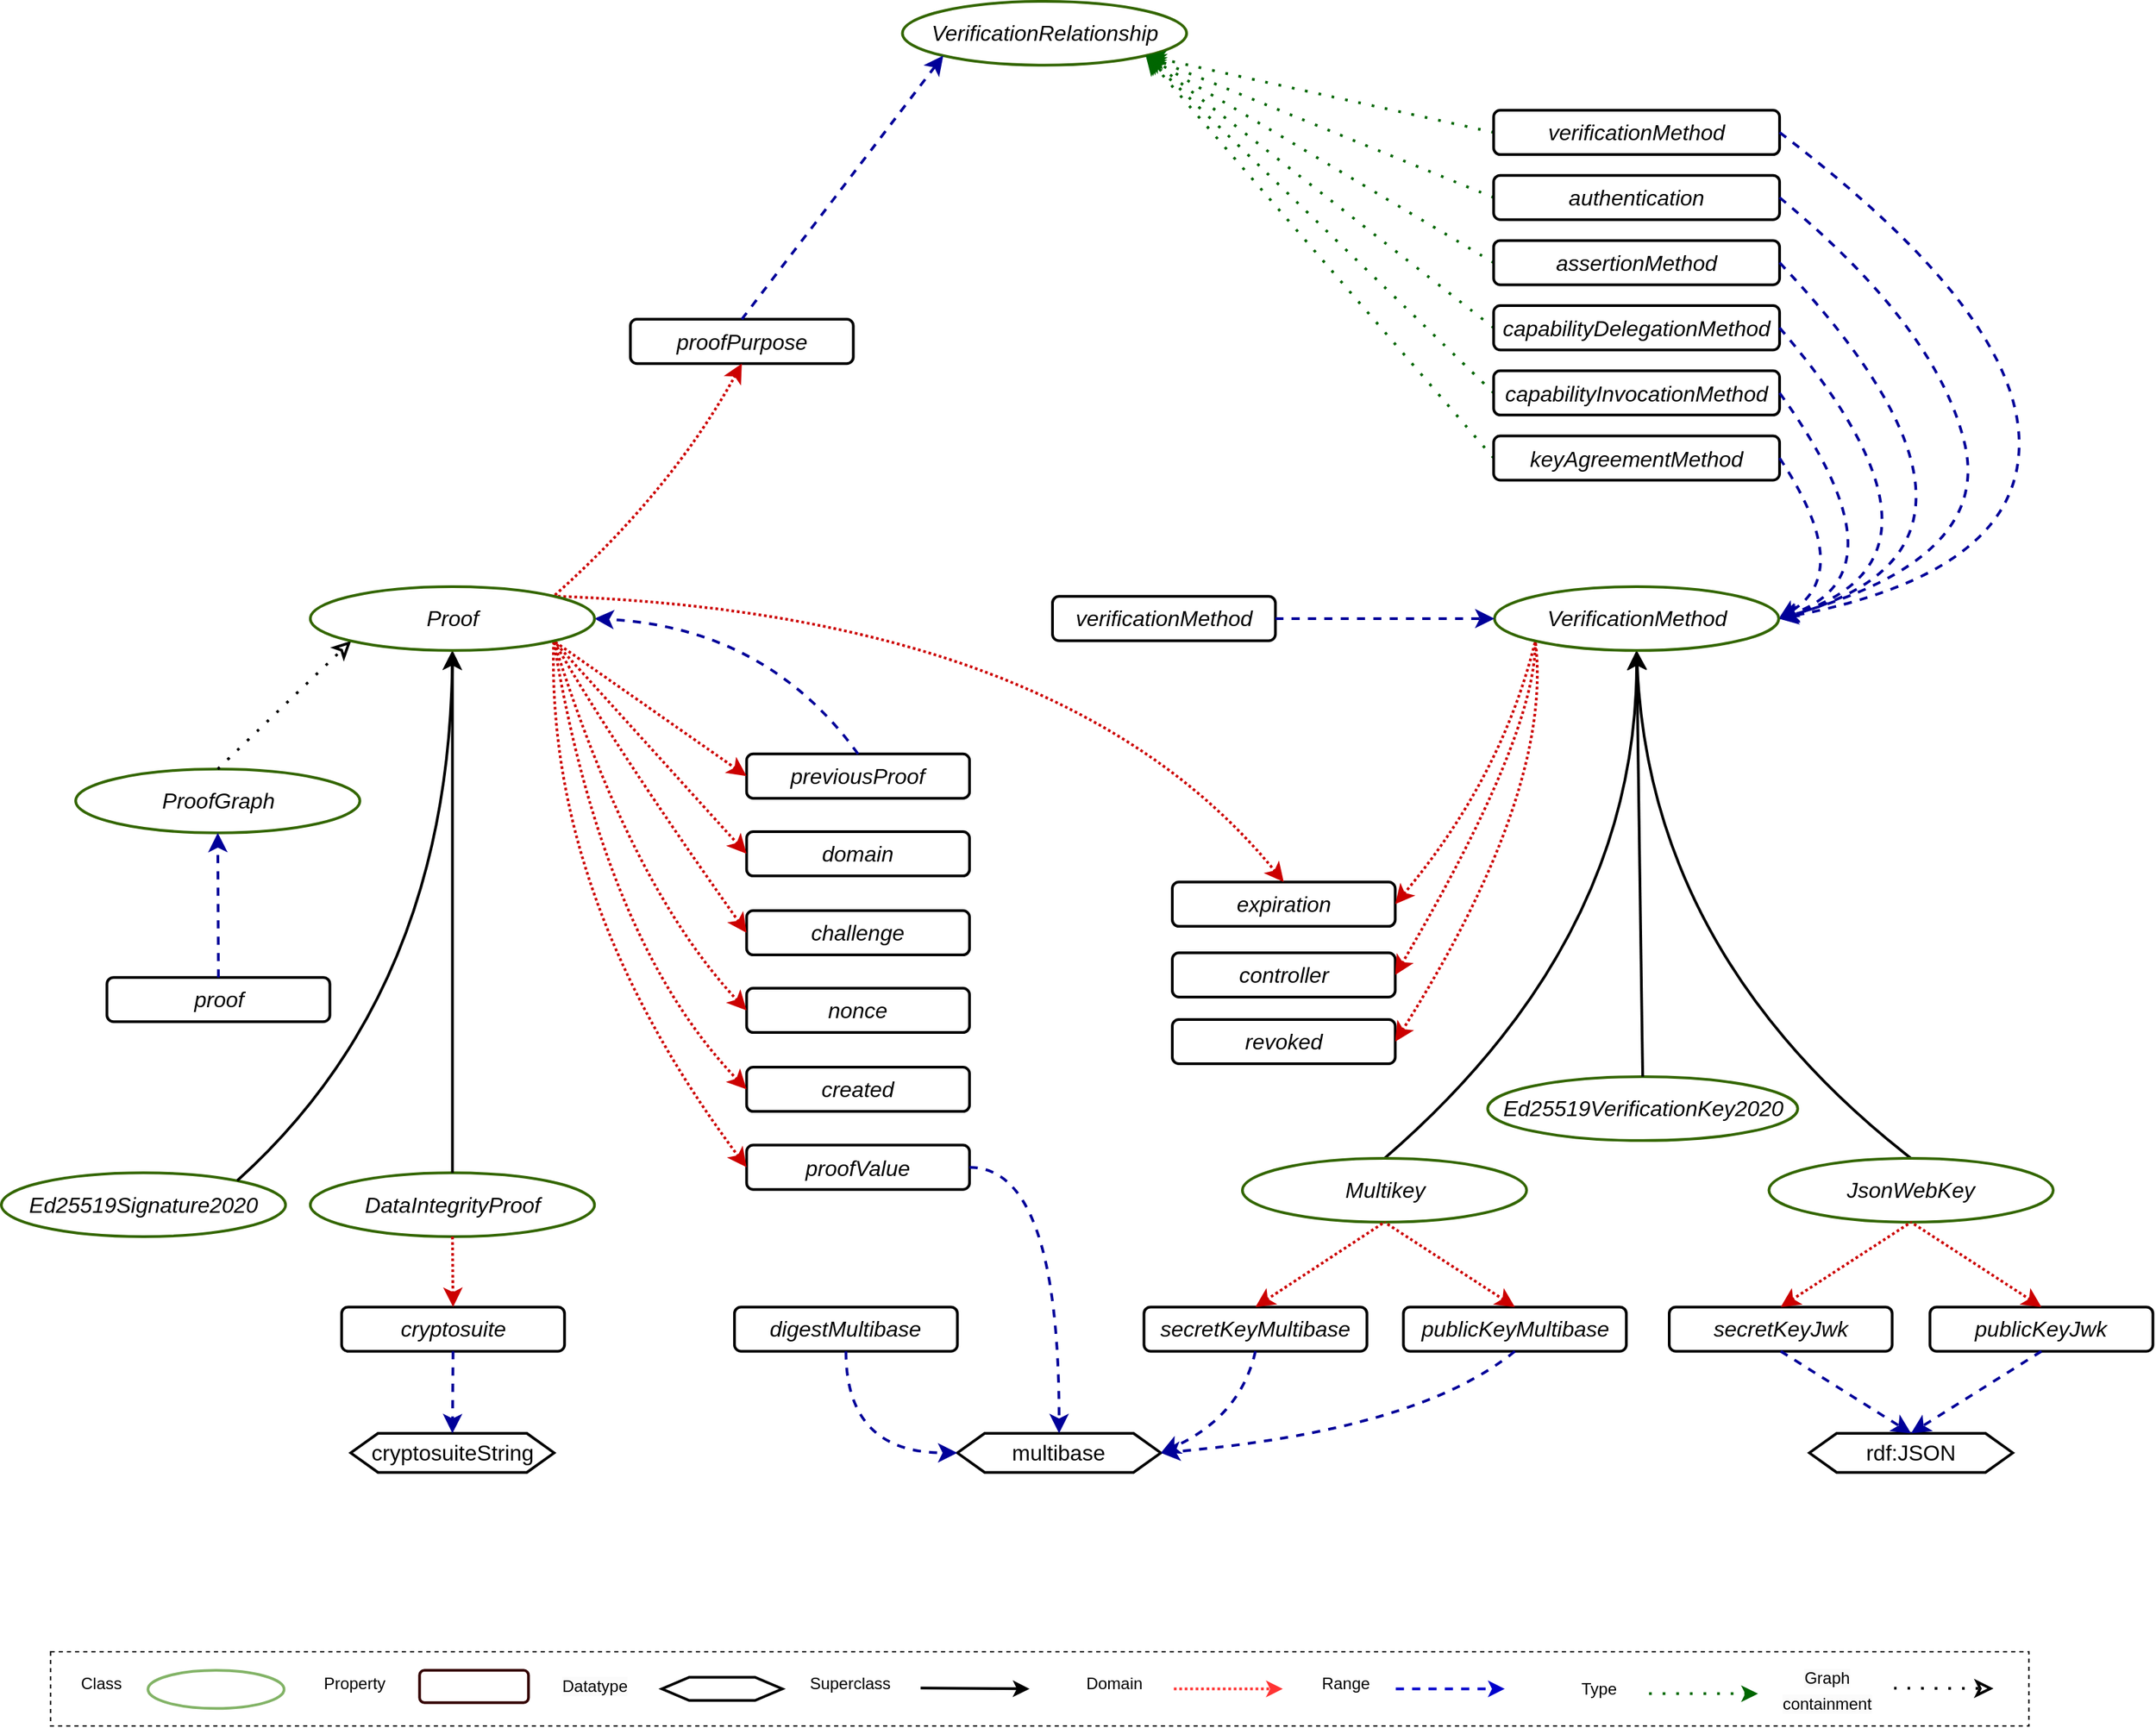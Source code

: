 <mxfile version="24.0.4" type="device">
  <diagram name="Page-1" id="hQ0IBVJ5jpEcegRt-_B3">
    <mxGraphModel dx="2044" dy="2169" grid="1" gridSize="10" guides="1" tooltips="1" connect="1" arrows="1" fold="1" page="1" pageScale="1" pageWidth="1600" pageHeight="900" math="0" shadow="0">
      <root>
        <mxCell id="0" />
        <mxCell id="1" parent="0" />
        <mxCell id="lNdu0edYDnSajEhI0VVL-20" value="" style="group" parent="1" vertex="1" connectable="0">
          <mxGeometry x="44.164" y="812.5" width="1460" height="54.5" as="geometry" />
        </mxCell>
        <mxCell id="Uf8WLKuzS3drS_BCJ-BJ-84" value="" style="rounded=0;whiteSpace=wrap;html=1;fillColor=none;dashed=1;" parent="lNdu0edYDnSajEhI0VVL-20" vertex="1">
          <mxGeometry width="1453" height="54.5" as="geometry" />
        </mxCell>
        <mxCell id="Uf8WLKuzS3drS_BCJ-BJ-108" value="" style="group" parent="lNdu0edYDnSajEhI0VVL-20" vertex="1" connectable="0">
          <mxGeometry x="1270" y="7.25" width="190" height="40" as="geometry" />
        </mxCell>
        <mxCell id="Uf8WLKuzS3drS_BCJ-BJ-109" style="edgeStyle=none;curved=1;rounded=0;orthogonalLoop=1;jettySize=auto;html=1;fontSize=12;startSize=8;endSize=8;dashed=1;dashPattern=1 4;strokeWidth=2;endArrow=classic;endFill=0;" parent="Uf8WLKuzS3drS_BCJ-BJ-108" edge="1">
          <mxGeometry relative="1" as="geometry">
            <mxPoint x="84" y="19.5" as="sourcePoint" />
            <mxPoint x="157" y="19.72" as="targetPoint" />
          </mxGeometry>
        </mxCell>
        <mxCell id="Uf8WLKuzS3drS_BCJ-BJ-110" value="&lt;span style=&quot;color: rgb(0, 0, 0); font-family: Helvetica; font-size: 12px; font-style: normal; font-variant-ligatures: normal; font-variant-caps: normal; font-weight: 400; letter-spacing: normal; orphans: 2; text-indent: 0px; text-transform: none; widows: 2; word-spacing: 0px; -webkit-text-stroke-width: 0px; background-color: rgb(251, 251, 251); text-decoration-thickness: initial; text-decoration-style: initial; text-decoration-color: initial; float: none; display: inline !important;&quot;&gt;Graph containment&lt;/span&gt;" style="text;whiteSpace=wrap;html=1;fontSize=16;align=center;" parent="Uf8WLKuzS3drS_BCJ-BJ-108" vertex="1">
          <mxGeometry y="-6" width="70" height="40" as="geometry" />
        </mxCell>
        <mxCell id="Uf8WLKuzS3drS_BCJ-BJ-87" value="" style="group" parent="lNdu0edYDnSajEhI0VVL-20" vertex="1" connectable="0">
          <mxGeometry x="11.5" y="8.688" width="160" height="37.125" as="geometry" />
        </mxCell>
        <mxCell id="Uf8WLKuzS3drS_BCJ-BJ-88" value="" style="ellipse;whiteSpace=wrap;html=1;fillColor=none;strokeColor=#82b366;strokeWidth=2;" parent="Uf8WLKuzS3drS_BCJ-BJ-87" vertex="1">
          <mxGeometry x="60" y="4.95" width="100" height="28.005" as="geometry" />
        </mxCell>
        <mxCell id="Uf8WLKuzS3drS_BCJ-BJ-89" value="Class" style="text;html=1;align=center;verticalAlign=middle;resizable=0;points=[];autosize=1;strokeColor=none;fillColor=none;" parent="Uf8WLKuzS3drS_BCJ-BJ-87" vertex="1">
          <mxGeometry width="50" height="30" as="geometry" />
        </mxCell>
        <mxCell id="Uf8WLKuzS3drS_BCJ-BJ-90" value="" style="group" parent="lNdu0edYDnSajEhI0VVL-20" vertex="1" connectable="0">
          <mxGeometry x="188" y="8.688" width="170" height="37.125" as="geometry" />
        </mxCell>
        <mxCell id="Uf8WLKuzS3drS_BCJ-BJ-91" value="" style="rounded=1;whiteSpace=wrap;html=1;fillColor=none;strokeColor=#330000;strokeWidth=2;" parent="Uf8WLKuzS3drS_BCJ-BJ-90" vertex="1">
          <mxGeometry x="83" y="4.95" width="80" height="23.686" as="geometry" />
        </mxCell>
        <mxCell id="Uf8WLKuzS3drS_BCJ-BJ-92" value="Property" style="text;html=1;align=center;verticalAlign=middle;resizable=0;points=[];autosize=1;strokeColor=none;fillColor=none;" parent="Uf8WLKuzS3drS_BCJ-BJ-90" vertex="1">
          <mxGeometry width="70" height="30" as="geometry" />
        </mxCell>
        <mxCell id="Uf8WLKuzS3drS_BCJ-BJ-93" value="" style="group" parent="lNdu0edYDnSajEhI0VVL-20" vertex="1" connectable="0">
          <mxGeometry x="552" y="8.688" width="170" height="37.125" as="geometry" />
        </mxCell>
        <mxCell id="Uf8WLKuzS3drS_BCJ-BJ-94" value="" style="endArrow=classic;html=1;rounded=0;endFill=1;strokeWidth=2;" parent="Uf8WLKuzS3drS_BCJ-BJ-93" edge="1">
          <mxGeometry width="50" height="50" relative="1" as="geometry">
            <mxPoint x="87" y="17.944" as="sourcePoint" />
            <mxPoint x="167" y="18.562" as="targetPoint" />
          </mxGeometry>
        </mxCell>
        <mxCell id="Uf8WLKuzS3drS_BCJ-BJ-95" value="Superclass" style="text;html=1;align=center;verticalAlign=middle;resizable=0;points=[];autosize=1;strokeColor=none;fillColor=none;" parent="Uf8WLKuzS3drS_BCJ-BJ-93" vertex="1">
          <mxGeometry x="-5" width="80" height="30" as="geometry" />
        </mxCell>
        <mxCell id="Uf8WLKuzS3drS_BCJ-BJ-96" value="" style="group" parent="lNdu0edYDnSajEhI0VVL-20" vertex="1" connectable="0">
          <mxGeometry x="751" y="8.688" width="136" height="37.125" as="geometry" />
        </mxCell>
        <mxCell id="Uf8WLKuzS3drS_BCJ-BJ-97" style="edgeStyle=orthogonalEdgeStyle;rounded=0;orthogonalLoop=1;jettySize=auto;html=1;startArrow=none;startFill=0;endArrow=classic;endFill=1;strokeColor=#FF3333;dashed=1;exitX=1;exitY=0.5;exitDx=0;exitDy=0;strokeWidth=2;dashPattern=1 1;" parent="Uf8WLKuzS3drS_BCJ-BJ-96" edge="1">
          <mxGeometry relative="1" as="geometry">
            <mxPoint x="74" y="18.562" as="sourcePoint" />
            <mxPoint x="154" y="18.562" as="targetPoint" />
            <Array as="points">
              <mxPoint x="130" y="18.562" />
              <mxPoint x="130" y="18.562" />
            </Array>
          </mxGeometry>
        </mxCell>
        <mxCell id="Uf8WLKuzS3drS_BCJ-BJ-98" value="Domain" style="text;html=1;align=center;verticalAlign=middle;resizable=0;points=[];autosize=1;strokeColor=none;fillColor=none;" parent="Uf8WLKuzS3drS_BCJ-BJ-96" vertex="1">
          <mxGeometry width="60" height="30" as="geometry" />
        </mxCell>
        <mxCell id="Uf8WLKuzS3drS_BCJ-BJ-99" value="" style="group" parent="lNdu0edYDnSajEhI0VVL-20" vertex="1" connectable="0">
          <mxGeometry x="921" y="8.688" width="160" height="37.125" as="geometry" />
        </mxCell>
        <mxCell id="Uf8WLKuzS3drS_BCJ-BJ-100" style="edgeStyle=orthogonalEdgeStyle;rounded=0;orthogonalLoop=1;jettySize=auto;html=1;dashed=1;strokeColor=#0000CC;entryX=0;entryY=0.5;entryDx=0;entryDy=0;strokeWidth=2;" parent="Uf8WLKuzS3drS_BCJ-BJ-99" edge="1">
          <mxGeometry relative="1" as="geometry">
            <mxPoint x="67" y="18.562" as="sourcePoint" />
            <mxPoint x="147" y="18.562" as="targetPoint" />
          </mxGeometry>
        </mxCell>
        <mxCell id="Uf8WLKuzS3drS_BCJ-BJ-101" value="Range" style="text;html=1;align=center;verticalAlign=middle;resizable=0;points=[];autosize=1;strokeColor=none;fillColor=none;" parent="Uf8WLKuzS3drS_BCJ-BJ-99" vertex="1">
          <mxGeometry width="60" height="30" as="geometry" />
        </mxCell>
        <mxCell id="Uf8WLKuzS3drS_BCJ-BJ-113" value="" style="group" parent="lNdu0edYDnSajEhI0VVL-20" vertex="1" connectable="0">
          <mxGeometry x="374" y="7.25" width="163.4" height="40" as="geometry" />
        </mxCell>
        <UserObject label="" id="Uf8WLKuzS3drS_BCJ-BJ-111">
          <mxCell style="shape=hexagon;perimeter=hexagonPerimeter2;whiteSpace=wrap;html=1;fixedSize=1;fontSize=16;fillColor=none;strokeWidth=2;" parent="Uf8WLKuzS3drS_BCJ-BJ-113" vertex="1">
            <mxGeometry x="75" y="11.5" width="88.4" height="17" as="geometry" />
          </mxCell>
        </UserObject>
        <mxCell id="Uf8WLKuzS3drS_BCJ-BJ-112" value="&lt;span style=&quot;color: rgb(0, 0, 0); font-family: Helvetica; font-size: 12px; font-style: normal; font-variant-ligatures: normal; font-variant-caps: normal; font-weight: 400; letter-spacing: normal; orphans: 2; text-align: center; text-indent: 0px; text-transform: none; widows: 2; word-spacing: 0px; -webkit-text-stroke-width: 0px; background-color: rgb(251, 251, 251); text-decoration-thickness: initial; text-decoration-style: initial; text-decoration-color: initial; float: none; display: inline !important;&quot;&gt;Datatype&lt;/span&gt;" style="text;whiteSpace=wrap;html=1;fontSize=16;" parent="Uf8WLKuzS3drS_BCJ-BJ-113" vertex="1">
          <mxGeometry width="90" height="40" as="geometry" />
        </mxCell>
        <mxCell id="lNdu0edYDnSajEhI0VVL-19" value="" style="group" parent="lNdu0edYDnSajEhI0VVL-20" vertex="1" connectable="0">
          <mxGeometry x="1112" y="12.25" width="142" height="30" as="geometry" />
        </mxCell>
        <mxCell id="lNdu0edYDnSajEhI0VVL-17" style="edgeStyle=orthogonalEdgeStyle;rounded=0;orthogonalLoop=1;jettySize=auto;html=1;dashed=1;strokeColor=#006601;entryX=0;entryY=0.5;entryDx=0;entryDy=0;strokeWidth=2;dashPattern=1 4;" parent="lNdu0edYDnSajEhI0VVL-19" edge="1">
          <mxGeometry relative="1" as="geometry">
            <mxPoint x="62" y="18.562" as="sourcePoint" />
            <mxPoint x="142" y="18.562" as="targetPoint" />
          </mxGeometry>
        </mxCell>
        <mxCell id="lNdu0edYDnSajEhI0VVL-18" value="Type" style="text;html=1;align=center;verticalAlign=middle;resizable=0;points=[];autosize=1;strokeColor=none;fillColor=none;" parent="lNdu0edYDnSajEhI0VVL-19" vertex="1">
          <mxGeometry width="50" height="30" as="geometry" />
        </mxCell>
        <UserObject label="&lt;i&gt;controller&lt;/i&gt;" link="https://w3id.org/security#controller" id="Uf8WLKuzS3drS_BCJ-BJ-44">
          <mxCell style="rounded=1;whiteSpace=wrap;html=1;fontSize=16;fillColor=none;strokeWidth=2;" parent="1" vertex="1">
            <mxGeometry x="868.004" y="298.997" width="163.731" height="32.537" as="geometry" />
          </mxCell>
        </UserObject>
        <UserObject label="&lt;i&gt;revoked&lt;/i&gt;" link="https://w3id.org/security#revoked" id="Uf8WLKuzS3drS_BCJ-BJ-45">
          <mxCell style="rounded=1;whiteSpace=wrap;html=1;fontSize=16;fillColor=none;strokeWidth=2;" parent="1" vertex="1">
            <mxGeometry x="868.004" y="347.995" width="163.731" height="32.537" as="geometry" />
          </mxCell>
        </UserObject>
        <mxCell id="Uf8WLKuzS3drS_BCJ-BJ-54" value="" style="endArrow=none;html=1;rounded=0;fontSize=12;startSize=8;endSize=8;curved=1;exitX=1;exitY=0.5;exitDx=0;exitDy=0;entryX=0;entryY=1;entryDx=0;entryDy=0;dashed=1;strokeWidth=2;strokeColor=#CC0000;endFill=0;startArrow=classic;startFill=1;dashPattern=1 1;" parent="1" source="Uf8WLKuzS3drS_BCJ-BJ-44" target="Uf8WLKuzS3drS_BCJ-BJ-37" edge="1">
          <mxGeometry width="50" height="50" relative="1" as="geometry">
            <mxPoint x="1394.789" y="336.226" as="sourcePoint" />
            <mxPoint x="1216.695" y="336.226" as="targetPoint" />
            <Array as="points">
              <mxPoint x="1135" y="140" />
            </Array>
          </mxGeometry>
        </mxCell>
        <mxCell id="Uf8WLKuzS3drS_BCJ-BJ-55" value="" style="endArrow=none;html=1;rounded=0;fontSize=12;startSize=8;endSize=8;curved=1;exitX=1;exitY=0.5;exitDx=0;exitDy=0;entryX=0;entryY=1;entryDx=0;entryDy=0;dashed=1;strokeWidth=2;strokeColor=#CC0000;endFill=0;startArrow=classic;startFill=1;dashPattern=1 1;" parent="1" source="Uf8WLKuzS3drS_BCJ-BJ-45" target="Uf8WLKuzS3drS_BCJ-BJ-37" edge="1">
          <mxGeometry width="50" height="50" relative="1" as="geometry">
            <mxPoint x="1509.688" y="345.795" as="sourcePoint" />
            <mxPoint x="1331.594" y="345.795" as="targetPoint" />
            <Array as="points">
              <mxPoint x="1148" y="180" />
            </Array>
          </mxGeometry>
        </mxCell>
        <UserObject label="&lt;i&gt;Ed25519VerificationKey2020&lt;/i&gt;" link="https://w3id.org/security#Ed25519VerificationKey2020" id="Uf8WLKuzS3drS_BCJ-BJ-56">
          <mxCell style="ellipse;whiteSpace=wrap;html=1;fontSize=16;fillColor=none;strokeWidth=2;strokeColor=#336600;" parent="1" vertex="1">
            <mxGeometry x="1099.67" y="390" width="227.68" height="46.89" as="geometry" />
          </mxCell>
        </UserObject>
        <mxCell id="Uf8WLKuzS3drS_BCJ-BJ-78" value="" style="endArrow=classic;html=1;rounded=0;fontSize=12;startSize=8;endSize=8;curved=1;exitX=0.5;exitY=0;exitDx=0;exitDy=0;strokeWidth=2;entryX=0.5;entryY=1;entryDx=0;entryDy=0;" parent="1" source="Uf8WLKuzS3drS_BCJ-BJ-57" target="Uf8WLKuzS3drS_BCJ-BJ-37" edge="1">
          <mxGeometry width="50" height="50" relative="1" as="geometry">
            <mxPoint x="1088.391" y="412.782" as="sourcePoint" />
            <mxPoint x="1250.207" y="412.811" as="targetPoint" />
            <Array as="points">
              <mxPoint x="1218" y="300" />
            </Array>
          </mxGeometry>
        </mxCell>
        <mxCell id="Uf8WLKuzS3drS_BCJ-BJ-79" value="" style="endArrow=classic;html=1;rounded=0;fontSize=12;startSize=8;endSize=8;curved=1;exitX=0.5;exitY=0;exitDx=0;exitDy=0;strokeWidth=2;entryX=0.5;entryY=1;entryDx=0;entryDy=0;" parent="1" source="Uf8WLKuzS3drS_BCJ-BJ-56" target="Uf8WLKuzS3drS_BCJ-BJ-37" edge="1">
          <mxGeometry width="50" height="50" relative="1" as="geometry">
            <mxPoint x="1232.015" y="393.643" as="sourcePoint" />
            <mxPoint x="1393.831" y="393.672" as="targetPoint" />
          </mxGeometry>
        </mxCell>
        <mxCell id="Uf8WLKuzS3drS_BCJ-BJ-80" value="" style="endArrow=classic;html=1;rounded=0;fontSize=12;startSize=8;endSize=8;curved=1;strokeWidth=2;entryX=0.5;entryY=1;entryDx=0;entryDy=0;exitX=0.5;exitY=0;exitDx=0;exitDy=0;" parent="1" source="Uf8WLKuzS3drS_BCJ-BJ-58" target="Uf8WLKuzS3drS_BCJ-BJ-37" edge="1">
          <mxGeometry width="50" height="50" relative="1" as="geometry">
            <mxPoint x="1442.663" y="431.921" as="sourcePoint" />
            <mxPoint x="1336.382" y="384.102" as="targetPoint" />
            <Array as="points">
              <mxPoint x="1209" y="290" />
            </Array>
          </mxGeometry>
        </mxCell>
        <UserObject label="&lt;i&gt;ProofGraph&lt;/i&gt;" link="https://w3id.org/security#ProofGraph" id="Uf8WLKuzS3drS_BCJ-BJ-2">
          <mxCell style="ellipse;whiteSpace=wrap;html=1;fontSize=16;fillColor=none;strokeWidth=2;strokeColor=#336600;" parent="1" vertex="1">
            <mxGeometry x="62.577" y="163.974" width="208.734" height="46.891" as="geometry" />
          </mxCell>
        </UserObject>
        <mxCell id="Uf8WLKuzS3drS_BCJ-BJ-3" style="edgeStyle=none;curved=1;rounded=0;orthogonalLoop=1;jettySize=auto;html=1;fontSize=12;startSize=8;endSize=8;dashed=1;dashPattern=1 4;strokeWidth=2;exitX=0.5;exitY=0;exitDx=0;exitDy=0;entryX=0;entryY=1;entryDx=0;entryDy=0;endArrow=classic;endFill=0;" parent="1" source="Uf8WLKuzS3drS_BCJ-BJ-2" target="Uf8WLKuzS3drS_BCJ-BJ-1" edge="1">
          <mxGeometry relative="1" as="geometry">
            <mxPoint x="254.076" y="128.566" as="sourcePoint" />
            <mxPoint x="464.724" y="125.696" as="targetPoint" />
          </mxGeometry>
        </mxCell>
        <UserObject label="&lt;i&gt;proof&lt;/i&gt;" link="https://w3id.org/security#proof" id="Uf8WLKuzS3drS_BCJ-BJ-5">
          <mxCell style="rounded=1;whiteSpace=wrap;html=1;fontSize=16;fillColor=none;strokeWidth=2;" parent="1" vertex="1">
            <mxGeometry x="85.557" y="317.087" width="163.731" height="32.537" as="geometry" />
          </mxCell>
        </UserObject>
        <mxCell id="Uf8WLKuzS3drS_BCJ-BJ-6" value="" style="endArrow=classic;html=1;rounded=0;fontSize=12;startSize=8;endSize=8;curved=1;entryX=0.5;entryY=1;entryDx=0;entryDy=0;exitX=0.5;exitY=0;exitDx=0;exitDy=0;strokeColor=#000099;dashed=1;strokeWidth=2;" parent="1" source="Uf8WLKuzS3drS_BCJ-BJ-5" target="Uf8WLKuzS3drS_BCJ-BJ-2" edge="1">
          <mxGeometry width="50" height="50" relative="1" as="geometry">
            <mxPoint x="301.951" y="259.858" as="sourcePoint" />
            <mxPoint x="415.892" y="259.858" as="targetPoint" />
          </mxGeometry>
        </mxCell>
        <UserObject label="&lt;i&gt;domain&lt;/i&gt;" link="https://w3id.org/security#domain" id="Uf8WLKuzS3drS_BCJ-BJ-7">
          <mxCell style="rounded=1;whiteSpace=wrap;html=1;fontSize=16;fillColor=none;strokeWidth=2;" parent="1" vertex="1">
            <mxGeometry x="555.349" y="210" width="163.731" height="32.537" as="geometry" />
          </mxCell>
        </UserObject>
        <UserObject label="&lt;i&gt;challenge&lt;/i&gt;" link="https://w3id.org/security#challenge" id="Uf8WLKuzS3drS_BCJ-BJ-8">
          <mxCell style="rounded=1;whiteSpace=wrap;html=1;fontSize=16;fillColor=none;strokeWidth=2;" parent="1" vertex="1">
            <mxGeometry x="555.349" y="268" width="163.731" height="32.537" as="geometry" />
          </mxCell>
        </UserObject>
        <UserObject label="&lt;i&gt;previousProof&lt;/i&gt;" link="https://w3id.org/security#previousProof" id="Uf8WLKuzS3drS_BCJ-BJ-9">
          <mxCell style="rounded=1;whiteSpace=wrap;html=1;fontSize=16;fillColor=none;strokeWidth=2;" parent="1" vertex="1">
            <mxGeometry x="555.349" y="152.912" width="163.731" height="32.537" as="geometry" />
          </mxCell>
        </UserObject>
        <UserObject label="&lt;i&gt;proofPurpose&lt;br&gt;&lt;/i&gt;" link="https://w3id.org/security#proofPurpose" id="Uf8WLKuzS3drS_BCJ-BJ-10">
          <mxCell style="rounded=1;whiteSpace=wrap;html=1;fontSize=16;fillColor=none;strokeWidth=2;" parent="1" vertex="1">
            <mxGeometry x="469.999" y="-166.46" width="163.731" height="32.537" as="geometry" />
          </mxCell>
        </UserObject>
        <UserObject label="&lt;i&gt;proofValue&lt;/i&gt;" link="https://w3id.org/security#proofValue" id="Uf8WLKuzS3drS_BCJ-BJ-11">
          <mxCell style="rounded=1;whiteSpace=wrap;html=1;fontSize=16;fillColor=none;strokeWidth=2;" parent="1" vertex="1">
            <mxGeometry x="555.349" y="440.298" width="163.731" height="32.537" as="geometry" />
          </mxCell>
        </UserObject>
        <UserObject label="&lt;i&gt;expiration&lt;/i&gt;" link="https://w3id.org/security#expiration" id="Uf8WLKuzS3drS_BCJ-BJ-12">
          <mxCell style="rounded=1;whiteSpace=wrap;html=1;fontSize=16;fillColor=none;strokeWidth=2;" parent="1" vertex="1">
            <mxGeometry x="867.999" y="247" width="163.731" height="32.537" as="geometry" />
          </mxCell>
        </UserObject>
        <UserObject label="&lt;i&gt;nonce&lt;/i&gt;" link="https://w3id.org/security#nonce" id="Uf8WLKuzS3drS_BCJ-BJ-13">
          <mxCell style="rounded=1;whiteSpace=wrap;html=1;fontSize=16;fillColor=none;strokeWidth=2;" parent="1" vertex="1">
            <mxGeometry x="555.349" y="325" width="163.731" height="32.537" as="geometry" />
          </mxCell>
        </UserObject>
        <UserObject label="&lt;i&gt;created&lt;/i&gt;" link="https://w3id.org/security#created" id="Uf8WLKuzS3drS_BCJ-BJ-14">
          <mxCell style="rounded=1;whiteSpace=wrap;html=1;fontSize=16;fillColor=none;strokeWidth=2;" parent="1" vertex="1">
            <mxGeometry x="555.349" y="383" width="163.731" height="32.537" as="geometry" />
          </mxCell>
        </UserObject>
        <mxCell id="Uf8WLKuzS3drS_BCJ-BJ-15" value="" style="endArrow=none;html=1;rounded=0;fontSize=12;startSize=8;endSize=8;curved=1;exitX=0;exitY=0.5;exitDx=0;exitDy=0;entryX=1;entryY=1;entryDx=0;entryDy=0;dashed=1;strokeWidth=2;strokeColor=#CC0000;endFill=0;startArrow=classic;startFill=1;dashPattern=1 1;" parent="1" source="Uf8WLKuzS3drS_BCJ-BJ-7" target="Uf8WLKuzS3drS_BCJ-BJ-1" edge="1">
          <mxGeometry width="50" height="50" relative="1" as="geometry">
            <mxPoint x="441.745" y="163.974" as="sourcePoint" />
            <mxPoint x="263.651" y="163.974" as="targetPoint" />
            <Array as="points" />
          </mxGeometry>
        </mxCell>
        <mxCell id="Uf8WLKuzS3drS_BCJ-BJ-16" value="" style="endArrow=none;html=1;rounded=0;fontSize=12;startSize=8;endSize=8;curved=1;exitX=0;exitY=0.5;exitDx=0;exitDy=0;dashed=1;strokeWidth=2;strokeColor=#CC0000;endFill=0;startArrow=classic;startFill=1;dashPattern=1 1;entryX=1;entryY=1;entryDx=0;entryDy=0;" parent="1" source="Uf8WLKuzS3drS_BCJ-BJ-8" target="Uf8WLKuzS3drS_BCJ-BJ-1" edge="1">
          <mxGeometry width="50" height="50" relative="1" as="geometry">
            <mxPoint x="493.449" y="122.825" as="sourcePoint" />
            <mxPoint x="330.675" y="106.556" as="targetPoint" />
            <Array as="points">
              <mxPoint x="460" y="150" />
            </Array>
          </mxGeometry>
        </mxCell>
        <mxCell id="Uf8WLKuzS3drS_BCJ-BJ-17" value="" style="endArrow=none;html=1;rounded=0;fontSize=12;startSize=8;endSize=8;curved=1;exitX=0;exitY=0.5;exitDx=0;exitDy=0;entryX=1;entryY=1;entryDx=0;entryDy=0;dashed=1;strokeWidth=2;strokeColor=#CC0000;endFill=0;startArrow=classic;startFill=1;dashPattern=1 1;" parent="1" source="Uf8WLKuzS3drS_BCJ-BJ-9" target="Uf8WLKuzS3drS_BCJ-BJ-1" edge="1">
          <mxGeometry width="50" height="50" relative="1" as="geometry">
            <mxPoint x="480.044" y="183.113" as="sourcePoint" />
            <mxPoint x="301.951" y="183.113" as="targetPoint" />
            <Array as="points" />
          </mxGeometry>
        </mxCell>
        <mxCell id="Uf8WLKuzS3drS_BCJ-BJ-18" value="" style="endArrow=none;html=1;rounded=0;fontSize=12;startSize=8;endSize=8;curved=1;exitX=0.5;exitY=1;exitDx=0;exitDy=0;entryX=1;entryY=0;entryDx=0;entryDy=0;dashed=1;strokeWidth=2;strokeColor=#CC0000;endFill=0;startArrow=classic;startFill=1;dashPattern=1 1;" parent="1" source="Uf8WLKuzS3drS_BCJ-BJ-10" target="Uf8WLKuzS3drS_BCJ-BJ-1" edge="1">
          <mxGeometry width="50" height="50" relative="1" as="geometry">
            <mxPoint x="503.024" y="132.394" as="sourcePoint" />
            <mxPoint x="358.443" y="96.03" as="targetPoint" />
            <Array as="points">
              <mxPoint x="500" y="-40" />
            </Array>
          </mxGeometry>
        </mxCell>
        <mxCell id="Uf8WLKuzS3drS_BCJ-BJ-19" value="" style="endArrow=none;html=1;rounded=0;fontSize=12;startSize=8;endSize=8;curved=1;exitX=0;exitY=0.5;exitDx=0;exitDy=0;entryX=1;entryY=1;entryDx=0;entryDy=0;dashed=1;strokeWidth=2;strokeColor=#CC0000;endFill=0;startArrow=classic;startFill=1;dashPattern=1 1;" parent="1" source="Uf8WLKuzS3drS_BCJ-BJ-11" target="Uf8WLKuzS3drS_BCJ-BJ-1" edge="1">
          <mxGeometry width="50" height="50" relative="1" as="geometry">
            <mxPoint x="422.595" y="259.669" as="sourcePoint" />
            <mxPoint x="244.501" y="259.669" as="targetPoint" />
            <Array as="points">
              <mxPoint x="408" y="260" />
            </Array>
          </mxGeometry>
        </mxCell>
        <mxCell id="Uf8WLKuzS3drS_BCJ-BJ-20" value="" style="endArrow=none;html=1;rounded=0;fontSize=12;startSize=8;endSize=8;curved=1;exitX=0.5;exitY=0;exitDx=0;exitDy=0;entryX=1;entryY=0;entryDx=0;entryDy=0;dashed=1;strokeWidth=2;strokeColor=#CC0000;endFill=0;startArrow=classic;startFill=1;dashPattern=1 1;" parent="1" source="Uf8WLKuzS3drS_BCJ-BJ-12" target="Uf8WLKuzS3drS_BCJ-BJ-1" edge="1">
          <mxGeometry width="50" height="50" relative="1" as="geometry">
            <mxPoint x="868.309" y="227.128" as="sourcePoint" />
            <mxPoint x="413.977" y="69.894" as="targetPoint" />
            <Array as="points">
              <mxPoint x="790" y="50" />
            </Array>
          </mxGeometry>
        </mxCell>
        <mxCell id="Uf8WLKuzS3drS_BCJ-BJ-21" value="" style="endArrow=none;html=1;rounded=0;fontSize=12;startSize=8;endSize=8;curved=1;entryX=1;entryY=1;entryDx=0;entryDy=0;dashed=1;strokeWidth=2;strokeColor=#CC0000;endFill=0;startArrow=classic;startFill=1;dashPattern=1 1;exitX=0;exitY=0.5;exitDx=0;exitDy=0;" parent="1" source="Uf8WLKuzS3drS_BCJ-BJ-13" target="Uf8WLKuzS3drS_BCJ-BJ-1" edge="1">
          <mxGeometry width="50" height="50" relative="1" as="geometry">
            <mxPoint x="541.324" y="403.213" as="sourcePoint" />
            <mxPoint x="273.226" y="269.239" as="targetPoint" />
            <Array as="points">
              <mxPoint x="470" y="250" />
            </Array>
          </mxGeometry>
        </mxCell>
        <mxCell id="Uf8WLKuzS3drS_BCJ-BJ-22" value="" style="endArrow=none;html=1;rounded=0;fontSize=12;startSize=8;endSize=8;curved=1;exitX=0;exitY=0.5;exitDx=0;exitDy=0;entryX=1;entryY=1;entryDx=0;entryDy=0;dashed=1;strokeWidth=2;strokeColor=#CC0000;endFill=0;startArrow=classic;startFill=1;dashPattern=1 1;" parent="1" source="Uf8WLKuzS3drS_BCJ-BJ-14" target="Uf8WLKuzS3drS_BCJ-BJ-1" edge="1">
          <mxGeometry width="50" height="50" relative="1" as="geometry">
            <mxPoint x="441.745" y="288.378" as="sourcePoint" />
            <mxPoint x="263.651" y="288.378" as="targetPoint" />
            <Array as="points">
              <mxPoint x="450" y="290" />
            </Array>
          </mxGeometry>
        </mxCell>
        <UserObject label="&lt;i&gt;DataIntegrityProof&lt;/i&gt;" link="https://w3id.org/security#DataIntegrityProof" id="Uf8WLKuzS3drS_BCJ-BJ-23">
          <mxCell style="ellipse;whiteSpace=wrap;html=1;fontSize=16;fillColor=none;strokeWidth=2;strokeColor=#336600;" parent="1" vertex="1">
            <mxGeometry x="234.926" y="460.63" width="208.734" height="46.891" as="geometry" />
          </mxCell>
        </UserObject>
        <UserObject label="&lt;i&gt;Ed25519Signature2020&lt;/i&gt;" link="https://w3id.org/security#Ed25519Signature2020" id="Uf8WLKuzS3drS_BCJ-BJ-24">
          <mxCell style="ellipse;whiteSpace=wrap;html=1;fontSize=16;fillColor=none;strokeWidth=2;strokeColor=#336600;" parent="1" vertex="1">
            <mxGeometry x="8" y="460.63" width="208.734" height="46.891" as="geometry" />
          </mxCell>
        </UserObject>
        <mxCell id="Uf8WLKuzS3drS_BCJ-BJ-25" value="" style="endArrow=classic;html=1;rounded=0;fontSize=12;startSize=8;endSize=8;curved=1;exitX=0.5;exitY=0;exitDx=0;exitDy=0;strokeWidth=2;entryX=0.5;entryY=1;entryDx=0;entryDy=0;" parent="1" source="Uf8WLKuzS3drS_BCJ-BJ-23" target="Uf8WLKuzS3drS_BCJ-BJ-1" edge="1">
          <mxGeometry width="50" height="50" relative="1" as="geometry">
            <mxPoint x="690.693" y="441.491" as="sourcePoint" />
            <mxPoint x="852.509" y="441.52" as="targetPoint" />
          </mxGeometry>
        </mxCell>
        <mxCell id="Uf8WLKuzS3drS_BCJ-BJ-26" value="" style="endArrow=classic;html=1;rounded=0;fontSize=12;startSize=8;endSize=8;curved=1;exitX=0.83;exitY=0.122;exitDx=0;exitDy=0;strokeWidth=2;exitPerimeter=0;entryX=0.5;entryY=1;entryDx=0;entryDy=0;" parent="1" source="Uf8WLKuzS3drS_BCJ-BJ-24" target="Uf8WLKuzS3drS_BCJ-BJ-1" edge="1">
          <mxGeometry width="50" height="50" relative="1" as="geometry">
            <mxPoint x="709.843" y="585.034" as="sourcePoint" />
            <mxPoint x="871.659" y="585.063" as="targetPoint" />
            <Array as="points">
              <mxPoint x="336.42" y="326.656" />
            </Array>
          </mxGeometry>
        </mxCell>
        <UserObject label="&lt;i&gt;cryptosuite&lt;/i&gt;" link="https://w3id.org/security#cryptosuite" id="Uf8WLKuzS3drS_BCJ-BJ-27">
          <mxCell style="rounded=1;whiteSpace=wrap;html=1;fontSize=16;fillColor=none;strokeWidth=2;" parent="1" vertex="1">
            <mxGeometry x="257.906" y="559.197" width="163.731" height="32.537" as="geometry" />
          </mxCell>
        </UserObject>
        <UserObject label="cryptosuiteString" link="https://w3id.org/security#cryptosuiteString" id="Uf8WLKuzS3drS_BCJ-BJ-29">
          <mxCell style="shape=hexagon;perimeter=hexagonPerimeter2;whiteSpace=wrap;html=1;fixedSize=1;fontSize=16;fillColor=none;strokeWidth=2;" parent="1" vertex="1">
            <mxGeometry x="264.608" y="652.021" width="149.369" height="28.709" as="geometry" />
          </mxCell>
        </UserObject>
        <mxCell id="Uf8WLKuzS3drS_BCJ-BJ-30" style="edgeStyle=none;curved=1;rounded=0;orthogonalLoop=1;jettySize=auto;html=1;exitX=0.5;exitY=1;exitDx=0;exitDy=0;fontSize=12;startSize=8;endSize=8;" parent="1" source="Uf8WLKuzS3drS_BCJ-BJ-29" target="Uf8WLKuzS3drS_BCJ-BJ-29" edge="1">
          <mxGeometry relative="1" as="geometry" />
        </mxCell>
        <mxCell id="Uf8WLKuzS3drS_BCJ-BJ-31" value="" style="endArrow=none;html=1;rounded=0;fontSize=12;startSize=8;endSize=8;curved=1;exitX=0.5;exitY=0;exitDx=0;exitDy=0;entryX=0.5;entryY=1;entryDx=0;entryDy=0;dashed=1;strokeWidth=2;strokeColor=#CC0000;endFill=0;startArrow=classic;startFill=1;dashPattern=1 1;" parent="1" source="Uf8WLKuzS3drS_BCJ-BJ-27" target="Uf8WLKuzS3drS_BCJ-BJ-23" edge="1">
          <mxGeometry width="50" height="50" relative="1" as="geometry">
            <mxPoint x="677.288" y="546.756" as="sourcePoint" />
            <mxPoint x="499.194" y="546.756" as="targetPoint" />
          </mxGeometry>
        </mxCell>
        <mxCell id="Uf8WLKuzS3drS_BCJ-BJ-32" value="" style="endArrow=classic;html=1;rounded=0;fontSize=12;startSize=8;endSize=8;curved=1;entryX=0.5;entryY=0;entryDx=0;entryDy=0;exitX=0.5;exitY=1;exitDx=0;exitDy=0;strokeColor=#000099;dashed=1;strokeWidth=2;" parent="1" source="Uf8WLKuzS3drS_BCJ-BJ-27" target="Uf8WLKuzS3drS_BCJ-BJ-29" edge="1">
          <mxGeometry width="50" height="50" relative="1" as="geometry">
            <mxPoint x="547.069" y="566.084" as="sourcePoint" />
            <mxPoint x="661.011" y="566.084" as="targetPoint" />
          </mxGeometry>
        </mxCell>
        <UserObject label="multibase" link="https://w3id.org/security#multibase" id="aMvtbWUda6Bs1y7FLRK9-2">
          <mxCell style="shape=hexagon;perimeter=hexagonPerimeter2;whiteSpace=wrap;html=1;fixedSize=1;fontSize=16;fillColor=none;strokeWidth=2;" parent="1" vertex="1">
            <mxGeometry x="710.178" y="652.021" width="149.369" height="28.709" as="geometry" />
          </mxCell>
        </UserObject>
        <mxCell id="aMvtbWUda6Bs1y7FLRK9-4" value="" style="endArrow=classic;html=1;rounded=0;fontSize=12;startSize=8;endSize=8;entryX=0.5;entryY=0;entryDx=0;entryDy=0;exitX=1;exitY=0.5;exitDx=0;exitDy=0;strokeColor=#000099;dashed=1;strokeWidth=2;edgeStyle=orthogonalEdgeStyle;curved=1;" parent="1" source="Uf8WLKuzS3drS_BCJ-BJ-11" target="aMvtbWUda6Bs1y7FLRK9-2" edge="1">
          <mxGeometry width="50" height="50" relative="1" as="geometry">
            <mxPoint x="568" y="610.197" as="sourcePoint" />
            <mxPoint x="687" y="610.197" as="targetPoint" />
          </mxGeometry>
        </mxCell>
        <UserObject label="&lt;i&gt;Multikey&lt;/i&gt;" link="https://w3id.org/security#Multikey" id="Uf8WLKuzS3drS_BCJ-BJ-58">
          <mxCell style="ellipse;whiteSpace=wrap;html=1;fontSize=16;fillColor=none;strokeWidth=2;strokeColor=#336600;" parent="1" vertex="1">
            <mxGeometry x="919.503" y="450.0" width="208.734" height="46.891" as="geometry" />
          </mxCell>
        </UserObject>
        <mxCell id="Uf8WLKuzS3drS_BCJ-BJ-72" value="" style="group" parent="1" vertex="1" connectable="0">
          <mxGeometry x="852.0" y="559.197" width="343.74" height="32.536" as="geometry" />
        </mxCell>
        <UserObject label="&lt;i&gt;publicKeyMultibase&lt;/i&gt;" link="https://w3id.org/security#publicKeyMultibase" id="Uf8WLKuzS3drS_BCJ-BJ-60">
          <mxCell style="rounded=1;whiteSpace=wrap;html=1;fontSize=16;fillColor=none;strokeWidth=2;" parent="Uf8WLKuzS3drS_BCJ-BJ-72" vertex="1">
            <mxGeometry x="185.754" width="163.731" height="32.536" as="geometry" />
          </mxCell>
        </UserObject>
        <UserObject label="&lt;i&gt;secretKeyMultibase&lt;/i&gt;" link="https://w3id.org/security#secretKeyMultibase" id="Uf8WLKuzS3drS_BCJ-BJ-61">
          <mxCell style="rounded=1;whiteSpace=wrap;html=1;fontSize=16;fillColor=none;strokeWidth=2;" parent="Uf8WLKuzS3drS_BCJ-BJ-72" vertex="1">
            <mxGeometry x="-4.787" width="163.731" height="32.536" as="geometry" />
          </mxCell>
        </UserObject>
        <mxCell id="Uf8WLKuzS3drS_BCJ-BJ-73" value="" style="endArrow=none;html=1;rounded=0;fontSize=12;startSize=8;endSize=8;curved=1;exitX=0.5;exitY=0;exitDx=0;exitDy=0;entryX=0.5;entryY=1;entryDx=0;entryDy=0;dashed=1;strokeWidth=2;strokeColor=#CC0000;endFill=0;startArrow=classic;startFill=1;dashPattern=1 1;" parent="1" source="Uf8WLKuzS3drS_BCJ-BJ-61" target="Uf8WLKuzS3drS_BCJ-BJ-58" edge="1">
          <mxGeometry width="50" height="50" relative="1" as="geometry">
            <mxPoint x="1080.031" y="717.948" as="sourcePoint" />
            <mxPoint x="901.937" y="717.948" as="targetPoint" />
          </mxGeometry>
        </mxCell>
        <mxCell id="Uf8WLKuzS3drS_BCJ-BJ-74" value="" style="endArrow=none;html=1;rounded=0;fontSize=12;startSize=8;endSize=8;curved=1;exitX=0.5;exitY=0;exitDx=0;exitDy=0;entryX=0.5;entryY=1;entryDx=0;entryDy=0;dashed=1;strokeWidth=2;strokeColor=#CC0000;endFill=0;startArrow=classic;startFill=1;dashPattern=1 1;" parent="1" source="Uf8WLKuzS3drS_BCJ-BJ-60" target="Uf8WLKuzS3drS_BCJ-BJ-58" edge="1">
          <mxGeometry width="50" height="50" relative="1" as="geometry">
            <mxPoint x="1118.331" y="698.809" as="sourcePoint" />
            <mxPoint x="940.237" y="698.809" as="targetPoint" />
          </mxGeometry>
        </mxCell>
        <UserObject label="&lt;i&gt;JsonWebKey&lt;/i&gt;" link="https://w3id.org/security#JsonWebKey" id="Uf8WLKuzS3drS_BCJ-BJ-57">
          <mxCell style="ellipse;whiteSpace=wrap;html=1;fontSize=16;fillColor=none;strokeWidth=2;strokeColor=#336600;" parent="1" vertex="1">
            <mxGeometry x="1306.248" y="450.0" width="208.734" height="46.891" as="geometry" />
          </mxCell>
        </UserObject>
        <UserObject label="rdf:JSON" id="Uf8WLKuzS3drS_BCJ-BJ-64">
          <mxCell style="shape=hexagon;perimeter=hexagonPerimeter2;whiteSpace=wrap;html=1;fixedSize=1;fontSize=16;fillColor=none;strokeWidth=2;" parent="1" vertex="1">
            <mxGeometry x="1335.93" y="652.021" width="149.369" height="28.709" as="geometry" />
          </mxCell>
        </UserObject>
        <mxCell id="Uf8WLKuzS3drS_BCJ-BJ-65" value="" style="group" parent="1" vertex="1" connectable="0">
          <mxGeometry x="1233.0" y="559.197" width="355.23" height="32.537" as="geometry" />
        </mxCell>
        <UserObject label="&lt;i&gt;secretKeyJwk&lt;/i&gt;" link="https://w3id.org/security#secretKeyJwk" id="Uf8WLKuzS3drS_BCJ-BJ-62">
          <mxCell style="rounded=1;whiteSpace=wrap;html=1;fontSize=16;fillColor=none;strokeWidth=2;" parent="Uf8WLKuzS3drS_BCJ-BJ-65" vertex="1">
            <mxGeometry width="163.731" height="32.537" as="geometry" />
          </mxCell>
        </UserObject>
        <UserObject label="&lt;i&gt;publicKeyJwk&lt;/i&gt;" link="https://w3id.org/security#publicKeyJwk" id="Uf8WLKuzS3drS_BCJ-BJ-63">
          <mxCell style="rounded=1;whiteSpace=wrap;html=1;fontSize=16;fillColor=none;strokeWidth=2;" parent="Uf8WLKuzS3drS_BCJ-BJ-65" vertex="1">
            <mxGeometry x="191.499" width="163.731" height="32.537" as="geometry" />
          </mxCell>
        </UserObject>
        <mxCell id="Uf8WLKuzS3drS_BCJ-BJ-66" value="" style="endArrow=none;html=1;rounded=0;fontSize=12;startSize=8;endSize=8;curved=1;exitX=0.5;exitY=0;exitDx=0;exitDy=0;entryX=0.5;entryY=1;entryDx=0;entryDy=0;dashed=1;strokeWidth=2;strokeColor=#CC0000;endFill=0;startArrow=classic;startFill=1;dashPattern=1 1;" parent="1" source="Uf8WLKuzS3drS_BCJ-BJ-62" target="Uf8WLKuzS3drS_BCJ-BJ-57" edge="1">
          <mxGeometry width="50" height="50" relative="1" as="geometry">
            <mxPoint x="1325.823" y="727.517" as="sourcePoint" />
            <mxPoint x="1147.729" y="727.517" as="targetPoint" />
          </mxGeometry>
        </mxCell>
        <mxCell id="Uf8WLKuzS3drS_BCJ-BJ-67" value="" style="endArrow=none;html=1;rounded=0;fontSize=12;startSize=8;endSize=8;curved=1;exitX=0.5;exitY=0;exitDx=0;exitDy=0;entryX=0.5;entryY=1;entryDx=0;entryDy=0;dashed=1;strokeWidth=2;strokeColor=#CC0000;endFill=0;startArrow=classic;startFill=1;dashPattern=1 1;" parent="1" source="Uf8WLKuzS3drS_BCJ-BJ-63" target="Uf8WLKuzS3drS_BCJ-BJ-57" edge="1">
          <mxGeometry width="50" height="50" relative="1" as="geometry">
            <mxPoint x="1421.572" y="746.656" as="sourcePoint" />
            <mxPoint x="1243.478" y="746.656" as="targetPoint" />
          </mxGeometry>
        </mxCell>
        <mxCell id="Uf8WLKuzS3drS_BCJ-BJ-68" value="" style="endArrow=classic;html=1;rounded=0;fontSize=12;startSize=8;endSize=8;curved=1;entryX=0.5;entryY=0;entryDx=0;entryDy=0;exitX=0.5;exitY=1;exitDx=0;exitDy=0;strokeColor=#000099;dashed=1;strokeWidth=2;" parent="1" source="Uf8WLKuzS3drS_BCJ-BJ-62" target="Uf8WLKuzS3drS_BCJ-BJ-64" edge="1">
          <mxGeometry width="50" height="50" relative="1" as="geometry">
            <mxPoint x="1243.478" y="746.845" as="sourcePoint" />
            <mxPoint x="1357.42" y="746.845" as="targetPoint" />
          </mxGeometry>
        </mxCell>
        <mxCell id="Uf8WLKuzS3drS_BCJ-BJ-69" value="" style="endArrow=classic;html=1;rounded=0;fontSize=12;startSize=8;endSize=8;curved=1;entryX=0.5;entryY=0;entryDx=0;entryDy=0;exitX=0.5;exitY=1;exitDx=0;exitDy=0;strokeColor=#000099;dashed=1;strokeWidth=2;" parent="1" source="Uf8WLKuzS3drS_BCJ-BJ-63" target="Uf8WLKuzS3drS_BCJ-BJ-64" edge="1">
          <mxGeometry width="50" height="50" relative="1" as="geometry">
            <mxPoint x="1262.628" y="727.706" as="sourcePoint" />
            <mxPoint x="1376.57" y="727.706" as="targetPoint" />
          </mxGeometry>
        </mxCell>
        <mxCell id="nVRavBy3A-u7qQ1nN919-1" value="" style="endArrow=classic;html=1;rounded=0;fontSize=12;startSize=8;endSize=8;curved=1;entryX=1;entryY=0.5;entryDx=0;entryDy=0;exitX=0.5;exitY=1;exitDx=0;exitDy=0;strokeColor=#000099;dashed=1;strokeWidth=2;" parent="1" source="Uf8WLKuzS3drS_BCJ-BJ-61" target="aMvtbWUda6Bs1y7FLRK9-2" edge="1">
          <mxGeometry width="50" height="50" relative="1" as="geometry">
            <mxPoint x="808" y="470.197" as="sourcePoint" />
            <mxPoint x="927" y="470.197" as="targetPoint" />
            <Array as="points">
              <mxPoint x="918" y="640" />
            </Array>
          </mxGeometry>
        </mxCell>
        <mxCell id="nVRavBy3A-u7qQ1nN919-3" value="" style="endArrow=classic;html=1;rounded=0;fontSize=12;startSize=8;endSize=8;curved=1;entryX=1;entryY=0.5;entryDx=0;entryDy=0;exitX=0.5;exitY=1;exitDx=0;exitDy=0;strokeColor=#000099;dashed=1;strokeWidth=2;" parent="1" source="Uf8WLKuzS3drS_BCJ-BJ-60" target="aMvtbWUda6Bs1y7FLRK9-2" edge="1">
          <mxGeometry width="50" height="50" relative="1" as="geometry">
            <mxPoint x="958" y="660.197" as="sourcePoint" />
            <mxPoint x="1077" y="660.197" as="targetPoint" />
            <Array as="points">
              <mxPoint x="1048" y="650" />
            </Array>
          </mxGeometry>
        </mxCell>
        <UserObject label="&lt;i&gt;digestMultibase&lt;/i&gt;" link="https://w3id.org/security#digestMultibase" id="0YF8A2KC1bUMDjYDby_S-1">
          <mxCell style="rounded=1;whiteSpace=wrap;html=1;fontSize=16;fillColor=none;strokeWidth=2;" parent="1" vertex="1">
            <mxGeometry x="546.449" y="559.197" width="163.731" height="32.537" as="geometry" />
          </mxCell>
        </UserObject>
        <mxCell id="0YF8A2KC1bUMDjYDby_S-2" value="" style="endArrow=classic;html=1;rounded=0;fontSize=12;startSize=8;endSize=8;entryX=0;entryY=0.5;entryDx=0;entryDy=0;exitX=0.5;exitY=1;exitDx=0;exitDy=0;strokeColor=#000099;dashed=1;strokeWidth=2;edgeStyle=orthogonalEdgeStyle;curved=1;" parent="1" source="0YF8A2KC1bUMDjYDby_S-1" target="aMvtbWUda6Bs1y7FLRK9-2" edge="1">
          <mxGeometry width="50" height="50" relative="1" as="geometry">
            <mxPoint x="468" y="507.52" as="sourcePoint" />
            <mxPoint x="534" y="720.52" as="targetPoint" />
          </mxGeometry>
        </mxCell>
        <mxCell id="0YF8A2KC1bUMDjYDby_S-3" value="" style="endArrow=none;html=1;rounded=0;fontSize=12;startSize=8;endSize=8;curved=1;exitX=1;exitY=0.5;exitDx=0;exitDy=0;entryX=0;entryY=1;entryDx=0;entryDy=0;dashed=1;strokeWidth=2;strokeColor=#CC0000;endFill=0;startArrow=classic;startFill=1;dashPattern=1 1;" parent="1" source="Uf8WLKuzS3drS_BCJ-BJ-12" target="Uf8WLKuzS3drS_BCJ-BJ-37" edge="1">
          <mxGeometry width="50" height="50" relative="1" as="geometry">
            <mxPoint x="915.74" y="281.15" as="sourcePoint" />
            <mxPoint x="1018.74" y="15.15" as="targetPoint" />
            <Array as="points">
              <mxPoint x="1110" y="170" />
            </Array>
          </mxGeometry>
        </mxCell>
        <UserObject label="&lt;i&gt;VerificationRelationship&lt;/i&gt;" link="https://w3id.org/security#VerificationRelationship" id="lNdu0edYDnSajEhI0VVL-1">
          <mxCell style="ellipse;whiteSpace=wrap;html=1;fontSize=16;fillColor=none;strokeWidth=2;strokeColor=#336600;" parent="1" vertex="1">
            <mxGeometry x="669.797" y="-400" width="208.734" height="46.891" as="geometry" />
          </mxCell>
        </UserObject>
        <mxCell id="lNdu0edYDnSajEhI0VVL-4" value="" style="endArrow=classic;html=1;rounded=0;fontSize=12;startSize=8;endSize=8;curved=1;entryX=0;entryY=1;entryDx=0;entryDy=0;exitX=0.5;exitY=0;exitDx=0;exitDy=0;strokeColor=#000099;dashed=1;strokeWidth=2;" parent="1" source="Uf8WLKuzS3drS_BCJ-BJ-10" target="lNdu0edYDnSajEhI0VVL-1" edge="1">
          <mxGeometry width="50" height="50" relative="1" as="geometry">
            <mxPoint x="1710" y="-100" as="sourcePoint" />
            <mxPoint x="1450" y="-15" as="targetPoint" />
          </mxGeometry>
        </mxCell>
        <mxCell id="lNdu0edYDnSajEhI0VVL-6" value="" style="endArrow=classic;html=1;rounded=0;fontSize=12;startSize=8;endSize=8;curved=1;entryX=1;entryY=0.5;entryDx=0;entryDy=0;exitX=0.5;exitY=0;exitDx=0;exitDy=0;strokeColor=#000099;dashed=1;strokeWidth=2;" parent="1" source="Uf8WLKuzS3drS_BCJ-BJ-9" target="Uf8WLKuzS3drS_BCJ-BJ-1" edge="1">
          <mxGeometry width="50" height="50" relative="1" as="geometry">
            <mxPoint x="750" y="-140" as="sourcePoint" />
            <mxPoint x="490" y="-55" as="targetPoint" />
            <Array as="points">
              <mxPoint x="570" y="60" />
            </Array>
          </mxGeometry>
        </mxCell>
        <mxCell id="lNdu0edYDnSajEhI0VVL-9" value="" style="endArrow=classic;html=1;rounded=0;fontSize=12;startSize=8;endSize=8;curved=1;entryX=1;entryY=1;entryDx=0;entryDy=0;exitX=0;exitY=0.5;exitDx=0;exitDy=0;strokeColor=#006601;dashed=1;strokeWidth=2;dashPattern=1 4;" parent="1" source="Uf8WLKuzS3drS_BCJ-BJ-38" target="lNdu0edYDnSajEhI0VVL-1" edge="1">
          <mxGeometry width="50" height="50" relative="1" as="geometry">
            <mxPoint x="1940" y="404" as="sourcePoint" />
            <mxPoint x="1680" y="489" as="targetPoint" />
          </mxGeometry>
        </mxCell>
        <mxCell id="lNdu0edYDnSajEhI0VVL-10" value="" style="endArrow=classic;html=1;rounded=0;fontSize=12;startSize=8;endSize=8;curved=1;entryX=1;entryY=1;entryDx=0;entryDy=0;strokeColor=#006601;dashed=1;strokeWidth=2;dashPattern=1 4;exitX=0;exitY=0.5;exitDx=0;exitDy=0;" parent="1" source="Uf8WLKuzS3drS_BCJ-BJ-39" target="lNdu0edYDnSajEhI0VVL-1" edge="1">
          <mxGeometry width="50" height="50" relative="1" as="geometry">
            <mxPoint x="1600" y="150" as="sourcePoint" />
            <mxPoint x="1924" y="87" as="targetPoint" />
          </mxGeometry>
        </mxCell>
        <mxCell id="lNdu0edYDnSajEhI0VVL-11" value="" style="endArrow=classic;html=1;rounded=0;fontSize=12;startSize=8;endSize=8;curved=1;entryX=1;entryY=1;entryDx=0;entryDy=0;exitX=0;exitY=0.5;exitDx=0;exitDy=0;strokeColor=#006601;dashed=1;strokeWidth=2;dashPattern=1 4;" parent="1" source="Uf8WLKuzS3drS_BCJ-BJ-40" target="lNdu0edYDnSajEhI0VVL-1" edge="1">
          <mxGeometry width="50" height="50" relative="1" as="geometry">
            <mxPoint x="1610" y="126" as="sourcePoint" />
            <mxPoint x="1934" y="97" as="targetPoint" />
          </mxGeometry>
        </mxCell>
        <mxCell id="lNdu0edYDnSajEhI0VVL-12" value="" style="endArrow=classic;html=1;rounded=0;fontSize=12;startSize=8;endSize=8;curved=1;entryX=1;entryY=1;entryDx=0;entryDy=0;exitX=0;exitY=0.5;exitDx=0;exitDy=0;strokeColor=#006601;dashed=1;strokeWidth=2;dashPattern=1 4;" parent="1" source="Uf8WLKuzS3drS_BCJ-BJ-41" target="lNdu0edYDnSajEhI0VVL-1" edge="1">
          <mxGeometry width="50" height="50" relative="1" as="geometry">
            <mxPoint x="1620" y="136" as="sourcePoint" />
            <mxPoint x="1944" y="107" as="targetPoint" />
          </mxGeometry>
        </mxCell>
        <mxCell id="lNdu0edYDnSajEhI0VVL-13" value="" style="endArrow=classic;html=1;rounded=0;fontSize=12;startSize=8;endSize=8;curved=1;entryX=1;entryY=1;entryDx=0;entryDy=0;exitX=0;exitY=0.5;exitDx=0;exitDy=0;strokeColor=#006601;dashed=1;strokeWidth=2;dashPattern=1 4;" parent="1" source="Uf8WLKuzS3drS_BCJ-BJ-42" target="lNdu0edYDnSajEhI0VVL-1" edge="1">
          <mxGeometry width="50" height="50" relative="1" as="geometry">
            <mxPoint x="1630" y="146" as="sourcePoint" />
            <mxPoint x="1954" y="117" as="targetPoint" />
          </mxGeometry>
        </mxCell>
        <mxCell id="lNdu0edYDnSajEhI0VVL-14" value="" style="endArrow=classic;html=1;rounded=0;fontSize=12;startSize=8;endSize=8;curved=1;entryX=1;entryY=1;entryDx=0;entryDy=0;exitX=0;exitY=0.5;exitDx=0;exitDy=0;strokeColor=#006601;dashed=1;strokeWidth=2;dashPattern=1 4;" parent="1" source="Uf8WLKuzS3drS_BCJ-BJ-43" target="lNdu0edYDnSajEhI0VVL-1" edge="1">
          <mxGeometry width="50" height="50" relative="1" as="geometry">
            <mxPoint x="1640" y="156" as="sourcePoint" />
            <mxPoint x="1964" y="127" as="targetPoint" />
          </mxGeometry>
        </mxCell>
        <mxCell id="0IjuMSqVGh2S3PIIxEyC-2" value="" style="group" vertex="1" connectable="0" parent="1">
          <mxGeometry x="1104.035" y="-320" width="210" height="271.78" as="geometry" />
        </mxCell>
        <UserObject label="&lt;i&gt;verificationMethod&lt;/i&gt;" link="https://w3id.org/security#verificationMethod" id="Uf8WLKuzS3drS_BCJ-BJ-38">
          <mxCell style="rounded=1;whiteSpace=wrap;html=1;fontSize=16;fillColor=none;strokeWidth=2;" parent="0IjuMSqVGh2S3PIIxEyC-2" vertex="1">
            <mxGeometry width="210" height="32.54" as="geometry" />
          </mxCell>
        </UserObject>
        <UserObject label="&lt;i&gt;authentication&lt;/i&gt;" link="https://w3id.org/security#authentication" id="Uf8WLKuzS3drS_BCJ-BJ-39">
          <mxCell style="rounded=1;whiteSpace=wrap;html=1;fontSize=16;fillColor=none;strokeWidth=2;" parent="0IjuMSqVGh2S3PIIxEyC-2" vertex="1">
            <mxGeometry y="47.84" width="210" height="32.54" as="geometry" />
          </mxCell>
        </UserObject>
        <UserObject label="&lt;i&gt;assertionMethod&lt;/i&gt;" link="https://w3id.org/security#assertionMethod" id="Uf8WLKuzS3drS_BCJ-BJ-40">
          <mxCell style="rounded=1;whiteSpace=wrap;html=1;fontSize=16;fillColor=none;strokeWidth=2;" parent="0IjuMSqVGh2S3PIIxEyC-2" vertex="1">
            <mxGeometry y="95.69" width="210" height="32.54" as="geometry" />
          </mxCell>
        </UserObject>
        <UserObject label="&lt;i&gt;capabilityDelegationMethod&lt;/i&gt;" link="https://w3id.org/security#capabilityDelegationMethod" id="Uf8WLKuzS3drS_BCJ-BJ-41">
          <mxCell style="rounded=1;whiteSpace=wrap;html=1;fontSize=16;fillColor=none;strokeWidth=2;" parent="0IjuMSqVGh2S3PIIxEyC-2" vertex="1">
            <mxGeometry y="143.54" width="210" height="32.54" as="geometry" />
          </mxCell>
        </UserObject>
        <UserObject label="&lt;i&gt;capabilityInvocationMethod&lt;br&gt;&lt;/i&gt;" link="https://w3id.org/security#capabilityInvocationMethod" id="Uf8WLKuzS3drS_BCJ-BJ-42">
          <mxCell style="rounded=1;whiteSpace=wrap;html=1;fontSize=16;fillColor=none;strokeWidth=2;" parent="0IjuMSqVGh2S3PIIxEyC-2" vertex="1">
            <mxGeometry y="191.39" width="210" height="32.54" as="geometry" />
          </mxCell>
        </UserObject>
        <UserObject label="&lt;i&gt;keyAgreementMethod&lt;/i&gt;" link="https://w3id.org/security#keyAgreementMethod" id="Uf8WLKuzS3drS_BCJ-BJ-43">
          <mxCell style="rounded=1;whiteSpace=wrap;html=1;fontSize=16;fillColor=none;strokeWidth=2;" parent="0IjuMSqVGh2S3PIIxEyC-2" vertex="1">
            <mxGeometry y="239.24" width="210" height="32.54" as="geometry" />
          </mxCell>
        </UserObject>
        <mxCell id="0IjuMSqVGh2S3PIIxEyC-3" value="" style="endArrow=classic;html=1;rounded=0;fontSize=12;startSize=8;endSize=8;curved=1;entryX=1;entryY=0.5;entryDx=0;entryDy=0;exitX=1;exitY=0.5;exitDx=0;exitDy=0;strokeColor=#000099;dashed=1;strokeWidth=2;" edge="1" parent="1" source="Uf8WLKuzS3drS_BCJ-BJ-43" target="Uf8WLKuzS3drS_BCJ-BJ-37">
          <mxGeometry width="50" height="50" relative="1" as="geometry">
            <mxPoint x="1600" y="70" as="sourcePoint" />
            <mxPoint x="1340" y="144" as="targetPoint" />
            <Array as="points">
              <mxPoint x="1370" y="20" />
            </Array>
          </mxGeometry>
        </mxCell>
        <mxCell id="0IjuMSqVGh2S3PIIxEyC-4" value="" style="endArrow=classic;html=1;rounded=0;fontSize=12;startSize=8;endSize=8;curved=1;entryX=1;entryY=0.5;entryDx=0;entryDy=0;exitX=1;exitY=0.5;exitDx=0;exitDy=0;strokeColor=#000099;dashed=1;strokeWidth=2;" edge="1" parent="1" source="Uf8WLKuzS3drS_BCJ-BJ-42" target="Uf8WLKuzS3drS_BCJ-BJ-37">
          <mxGeometry width="50" height="50" relative="1" as="geometry">
            <mxPoint x="1383.11" y="-48.22" as="sourcePoint" />
            <mxPoint x="1382.11" y="68.78" as="targetPoint" />
            <Array as="points">
              <mxPoint x="1410" y="20" />
            </Array>
          </mxGeometry>
        </mxCell>
        <mxCell id="0IjuMSqVGh2S3PIIxEyC-5" value="" style="endArrow=classic;html=1;rounded=0;fontSize=12;startSize=8;endSize=8;curved=1;entryX=1;entryY=0.5;entryDx=0;entryDy=0;exitX=1;exitY=0.5;exitDx=0;exitDy=0;strokeColor=#000099;dashed=1;strokeWidth=2;" edge="1" parent="1" source="Uf8WLKuzS3drS_BCJ-BJ-41" target="Uf8WLKuzS3drS_BCJ-BJ-37">
          <mxGeometry width="50" height="50" relative="1" as="geometry">
            <mxPoint x="1371" y="-133.92" as="sourcePoint" />
            <mxPoint x="1370" y="31.08" as="targetPoint" />
            <Array as="points">
              <mxPoint x="1460" y="10" />
            </Array>
          </mxGeometry>
        </mxCell>
        <mxCell id="0IjuMSqVGh2S3PIIxEyC-6" value="" style="endArrow=classic;html=1;rounded=0;fontSize=12;startSize=8;endSize=8;curved=1;entryX=1;entryY=0.5;entryDx=0;entryDy=0;exitX=1;exitY=0.5;exitDx=0;exitDy=0;strokeColor=#000099;dashed=1;strokeWidth=2;" edge="1" parent="1" source="Uf8WLKuzS3drS_BCJ-BJ-40" target="Uf8WLKuzS3drS_BCJ-BJ-37">
          <mxGeometry width="50" height="50" relative="1" as="geometry">
            <mxPoint x="1381" y="-166.46" as="sourcePoint" />
            <mxPoint x="1380" y="46.54" as="targetPoint" />
            <Array as="points">
              <mxPoint x="1510" />
            </Array>
          </mxGeometry>
        </mxCell>
        <mxCell id="0IjuMSqVGh2S3PIIxEyC-7" value="" style="endArrow=classic;html=1;rounded=0;fontSize=12;startSize=8;endSize=8;curved=1;entryX=1;entryY=0.5;entryDx=0;entryDy=0;exitX=1;exitY=0.5;exitDx=0;exitDy=0;strokeColor=#000099;dashed=1;strokeWidth=2;" edge="1" parent="1" source="Uf8WLKuzS3drS_BCJ-BJ-39" target="Uf8WLKuzS3drS_BCJ-BJ-37">
          <mxGeometry width="50" height="50" relative="1" as="geometry">
            <mxPoint x="1334" y="-140" as="sourcePoint" />
            <mxPoint x="1333" y="73" as="targetPoint" />
            <Array as="points">
              <mxPoint x="1430" y="-160" />
              <mxPoint x="1470" y="10" />
            </Array>
          </mxGeometry>
        </mxCell>
        <mxCell id="0IjuMSqVGh2S3PIIxEyC-8" value="" style="endArrow=classic;html=1;rounded=0;fontSize=12;startSize=8;endSize=8;curved=1;entryX=1;entryY=0.5;entryDx=0;entryDy=0;strokeColor=#000099;dashed=1;strokeWidth=2;exitX=1;exitY=0.5;exitDx=0;exitDy=0;" edge="1" parent="1" source="Uf8WLKuzS3drS_BCJ-BJ-38" target="Uf8WLKuzS3drS_BCJ-BJ-37">
          <mxGeometry width="50" height="50" relative="1" as="geometry">
            <mxPoint x="1324" y="-300" as="sourcePoint" />
            <mxPoint x="1323" y="63" as="targetPoint" />
            <Array as="points">
              <mxPoint x="1490" y="-170" />
              <mxPoint x="1490" y="20" />
            </Array>
          </mxGeometry>
        </mxCell>
        <UserObject label="&lt;i&gt;VerificationMethod&lt;/i&gt;" link="https://w3id.org/security#VerificationMethod" id="Uf8WLKuzS3drS_BCJ-BJ-37">
          <mxCell style="ellipse;whiteSpace=wrap;html=1;fontSize=16;fillColor=none;strokeWidth=2;strokeColor=#336600;" parent="1" vertex="1">
            <mxGeometry x="1104.668" y="30" width="208.734" height="46.891" as="geometry" />
          </mxCell>
        </UserObject>
        <UserObject label="&lt;i&gt;Proof&lt;/i&gt;" link="https://w3id.org/security#Proof" id="Uf8WLKuzS3drS_BCJ-BJ-1">
          <mxCell style="ellipse;whiteSpace=wrap;html=1;fontSize=16;fillColor=none;strokeWidth=2;strokeColor=#336600;pointer-events=&quot;all&quot;" parent="1" vertex="1">
            <mxGeometry x="234.926" y="30" width="208.734" height="46.891" as="geometry" />
          </mxCell>
        </UserObject>
        <UserObject label="&lt;i&gt;verificationMethod&lt;/i&gt;" link="https://w3id.org/security#verificationMethod" id="0IjuMSqVGh2S3PIIxEyC-11">
          <mxCell style="rounded=1;whiteSpace=wrap;html=1;fontSize=16;fillColor=none;strokeWidth=2;" vertex="1" parent="1">
            <mxGeometry x="779.999" y="37.18" width="163.731" height="32.537" as="geometry" />
          </mxCell>
        </UserObject>
        <mxCell id="0IjuMSqVGh2S3PIIxEyC-12" value="" style="endArrow=classic;html=1;rounded=0;fontSize=12;startSize=8;endSize=8;curved=1;entryX=0;entryY=0.5;entryDx=0;entryDy=0;exitX=1;exitY=0.5;exitDx=0;exitDy=0;strokeColor=#000099;dashed=1;strokeWidth=2;" edge="1" parent="1" source="0IjuMSqVGh2S3PIIxEyC-11" target="Uf8WLKuzS3drS_BCJ-BJ-37">
          <mxGeometry width="50" height="50" relative="1" as="geometry">
            <mxPoint x="1070" y="89.97" as="sourcePoint" />
            <mxPoint x="810" y="163.97" as="targetPoint" />
          </mxGeometry>
        </mxCell>
      </root>
    </mxGraphModel>
  </diagram>
</mxfile>
